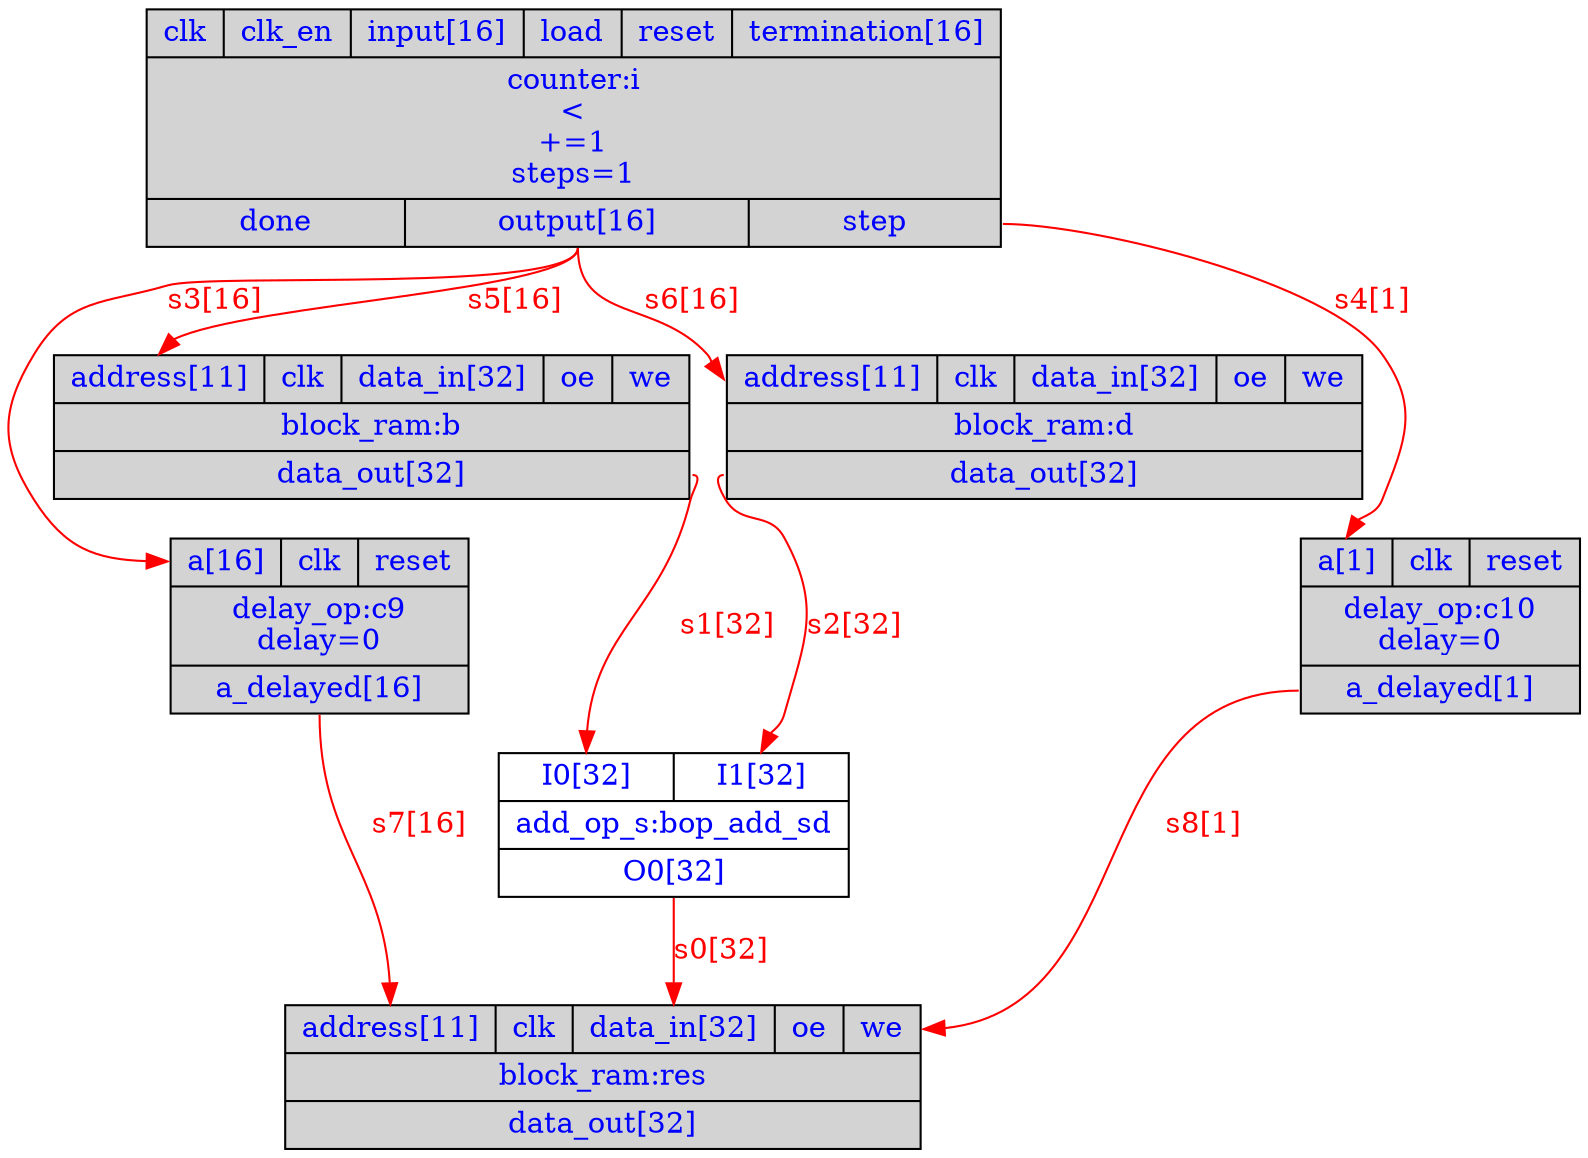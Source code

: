digraph diagram {
// Components (Nodes) 
"i" [shape=record, fontcolor=blue, style="filled", fillcolor="lightgray", label="{{<clk>clk|<clk_en>clk_en|<input>input[16]|<load>load|<reset>reset|<termination>termination[16]}|counter:i\n\<\n+=1\nsteps=1|{<done>done|<output>output[16]|<step>step}}"]; 
"res" [shape=record, fontcolor=blue, style="filled", fillcolor="lightgray", label="{{<address>address[11]|<clk>clk|<data_in>data_in[32]|<oe>oe|<we>we}|block_ram:res|{<data_out>data_out[32]}}"]; 
"bop_add_sd" [shape=record, fontcolor=blue, label="{{<I0>I0[32]|<I1>I1[32]}|add_op_s:bop_add_sd|{<O0>O0[32]}}"]; 
"b" [shape=record, fontcolor=blue, style="filled", fillcolor="lightgray", label="{{<address>address[11]|<clk>clk|<data_in>data_in[32]|<oe>oe|<we>we}|block_ram:b|{<data_out>data_out[32]}}"]; 
"d" [shape=record, fontcolor=blue, style="filled", fillcolor="lightgray", label="{{<address>address[11]|<clk>clk|<data_in>data_in[32]|<oe>oe|<we>we}|block_ram:d|{<data_out>data_out[32]}}"]; 
"c9" [shape=record, fontcolor=blue, style="filled", fillcolor="lightgray", label="{{<a>a[16]|<clk>clk|<reset>reset}|delay_op:c9\ndelay=0|{<a_delayed>a_delayed[16]}}"]; 
"c10" [shape=record, fontcolor=blue, style="filled", fillcolor="lightgray", label="{{<a>a[1]|<clk>clk|<reset>reset}|delay_op:c10\ndelay=0|{<a_delayed>a_delayed[1]}}"]; 
// Signals (Edges) 
"bop_add_sd":O0 -> "res":data_in[label="s0[32]" color=red fontcolor=red]; 
"b":data_out -> "bop_add_sd":I0[label="s1[32]" color=red fontcolor=red]; 
"d":data_out -> "bop_add_sd":I1[label="s2[32]" color=red fontcolor=red]; 
"i":output -> "c9":a[label="s3[16]" color=red fontcolor=red]; 
"i":step -> "c10":a[label="s4[1]" color=red fontcolor=red]; 
"i":output -> "b":address[label="s5[16]" color=red fontcolor=red]; 
"i":output -> "d":address[label="s6[16]" color=red fontcolor=red]; 
"c9":a_delayed -> "res":address[label="s7[16]" color=red fontcolor=red]; 
"c10":a_delayed -> "res":we[label="s8[1]" color=red fontcolor=red]; 
}
